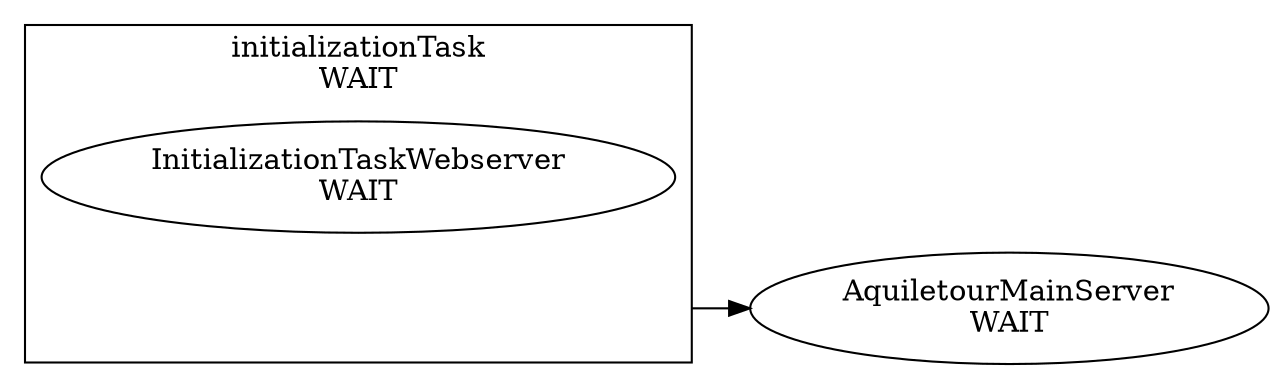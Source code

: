 digraph "TMP_00" {
graph ["rankdir"="LR","compound"="true"]
"AquiletourMainServer" ["label"="AquiletourMainServer\nWAIT"]
subgraph "cluster_initializationTask" {
graph ["rankdir"="LR","label"="initializationTask\nWAIT"]
"initializationTask_InitializationTaskWebserver" ["label"="InitializationTaskWebserver\nWAIT"]
"__initializationTask__" ["shape"="none","style"="invis","label"=""]
}
"__initializationTask__" -> "AquiletourMainServer" ["ltail"="cluster_initializationTask"]
}